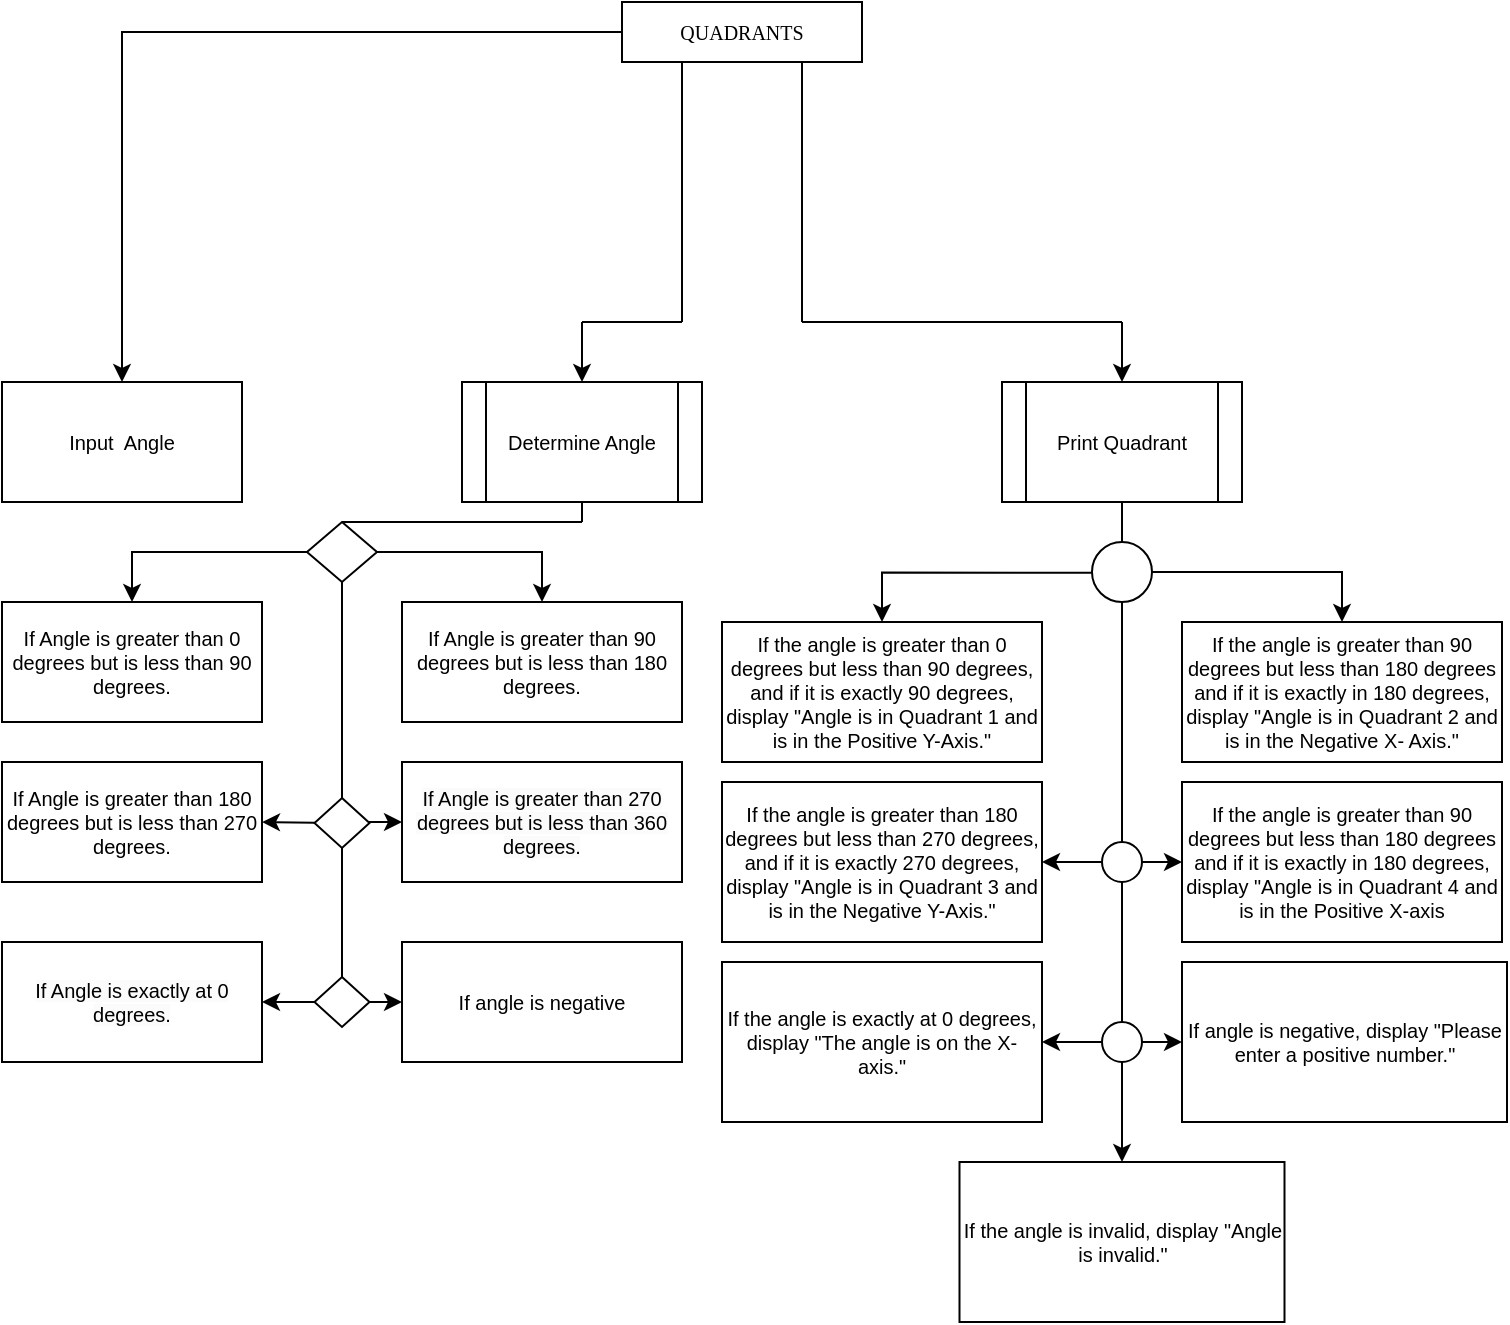<mxfile version="22.1.11" type="github">
  <diagram name="Page-1" id="pmZjG4wVhYeh3A2O9KnD">
    <mxGraphModel dx="504" dy="259" grid="1" gridSize="10" guides="1" tooltips="1" connect="1" arrows="1" fold="1" page="1" pageScale="1" pageWidth="850" pageHeight="1100" math="0" shadow="0">
      <root>
        <mxCell id="0" />
        <mxCell id="1" parent="0" />
        <mxCell id="XKppD3HnySolMZIYMSIO-2" value="" style="edgeStyle=orthogonalEdgeStyle;rounded=0;orthogonalLoop=1;jettySize=auto;html=1;fontSize=10;" edge="1" parent="1" source="XKppD3HnySolMZIYMSIO-3" target="XKppD3HnySolMZIYMSIO-4">
          <mxGeometry relative="1" as="geometry" />
        </mxCell>
        <mxCell id="XKppD3HnySolMZIYMSIO-3" value="&lt;font face=&quot;Verdana&quot; style=&quot;font-size: 10px;&quot;&gt;QUADRANTS&lt;/font&gt;" style="rounded=0;whiteSpace=wrap;html=1;fontSize=10;" vertex="1" parent="1">
          <mxGeometry x="360" y="140" width="120" height="30" as="geometry" />
        </mxCell>
        <mxCell id="XKppD3HnySolMZIYMSIO-4" value="Input&amp;nbsp; Angle" style="rounded=0;whiteSpace=wrap;html=1;fontSize=10;" vertex="1" parent="1">
          <mxGeometry x="50" y="330" width="120" height="60" as="geometry" />
        </mxCell>
        <mxCell id="XKppD3HnySolMZIYMSIO-5" value="Determine Angle" style="shape=process;whiteSpace=wrap;html=1;backgroundOutline=1;fontSize=10;" vertex="1" parent="1">
          <mxGeometry x="280" y="330" width="120" height="60" as="geometry" />
        </mxCell>
        <mxCell id="XKppD3HnySolMZIYMSIO-6" value="" style="edgeStyle=orthogonalEdgeStyle;rounded=0;orthogonalLoop=1;jettySize=auto;html=1;fontSize=10;" edge="1" parent="1" source="XKppD3HnySolMZIYMSIO-8" target="XKppD3HnySolMZIYMSIO-15">
          <mxGeometry relative="1" as="geometry" />
        </mxCell>
        <mxCell id="XKppD3HnySolMZIYMSIO-7" value="" style="edgeStyle=orthogonalEdgeStyle;rounded=0;orthogonalLoop=1;jettySize=auto;html=1;fontSize=10;" edge="1" parent="1" source="XKppD3HnySolMZIYMSIO-8" target="XKppD3HnySolMZIYMSIO-12">
          <mxGeometry relative="1" as="geometry" />
        </mxCell>
        <mxCell id="XKppD3HnySolMZIYMSIO-8" value="" style="rhombus;whiteSpace=wrap;html=1;fontSize=10;" vertex="1" parent="1">
          <mxGeometry x="202.5" y="400" width="35" height="30" as="geometry" />
        </mxCell>
        <mxCell id="XKppD3HnySolMZIYMSIO-9" value="" style="endArrow=none;html=1;rounded=0;exitX=0.5;exitY=0;exitDx=0;exitDy=0;fontSize=10;" edge="1" parent="1" source="XKppD3HnySolMZIYMSIO-8">
          <mxGeometry width="50" height="50" relative="1" as="geometry">
            <mxPoint x="340" y="290" as="sourcePoint" />
            <mxPoint x="340" y="400" as="targetPoint" />
          </mxGeometry>
        </mxCell>
        <mxCell id="XKppD3HnySolMZIYMSIO-10" value="&lt;span style=&quot;color: rgb(0, 0, 0); font-family: Helvetica; font-size: 10px; font-style: normal; font-variant-ligatures: normal; font-variant-caps: normal; font-weight: 400; letter-spacing: normal; orphans: 2; text-align: center; text-indent: 0px; text-transform: none; widows: 2; word-spacing: 0px; -webkit-text-stroke-width: 0px; background-color: rgb(251, 251, 251); text-decoration-thickness: initial; text-decoration-style: initial; text-decoration-color: initial; float: none; display: inline !important;&quot;&gt;If Angle is exactly at 0 degrees.&lt;/span&gt;" style="rounded=0;whiteSpace=wrap;html=1;fontSize=10;" vertex="1" parent="1">
          <mxGeometry x="50" y="610" width="130" height="60" as="geometry" />
        </mxCell>
        <mxCell id="XKppD3HnySolMZIYMSIO-11" value="If angle is negative" style="rounded=0;whiteSpace=wrap;html=1;fontSize=10;" vertex="1" parent="1">
          <mxGeometry x="250" y="610" width="140" height="60" as="geometry" />
        </mxCell>
        <mxCell id="XKppD3HnySolMZIYMSIO-12" value="&lt;font style=&quot;font-size: 10px;&quot;&gt;If Angle is greater than 90 degrees but is less than 180 degrees.&lt;/font&gt;" style="rounded=0;whiteSpace=wrap;html=1;fontSize=10;" vertex="1" parent="1">
          <mxGeometry x="250" y="440" width="140" height="60" as="geometry" />
        </mxCell>
        <mxCell id="XKppD3HnySolMZIYMSIO-13" value="&lt;span style=&quot;color: rgb(0, 0, 0); font-family: Helvetica; font-size: 10px; font-style: normal; font-variant-ligatures: normal; font-variant-caps: normal; font-weight: 400; letter-spacing: normal; orphans: 2; text-align: center; text-indent: 0px; text-transform: none; widows: 2; word-spacing: 0px; -webkit-text-stroke-width: 0px; background-color: rgb(251, 251, 251); text-decoration-thickness: initial; text-decoration-style: initial; text-decoration-color: initial; float: none; display: inline !important;&quot;&gt;If Angle is greater than 270 degrees but is less than 360 degrees.&lt;/span&gt;" style="rounded=0;whiteSpace=wrap;html=1;fontSize=10;" vertex="1" parent="1">
          <mxGeometry x="250" y="520" width="140" height="60" as="geometry" />
        </mxCell>
        <mxCell id="XKppD3HnySolMZIYMSIO-14" value="If Angle is greater than 180 degrees but is less than 270 degrees." style="rounded=0;whiteSpace=wrap;html=1;fontSize=10;" vertex="1" parent="1">
          <mxGeometry x="50" y="520" width="130" height="60" as="geometry" />
        </mxCell>
        <mxCell id="XKppD3HnySolMZIYMSIO-15" value="If Angle is greater than 0 degrees but is less than 90 degrees." style="rounded=0;whiteSpace=wrap;html=1;fontSize=10;" vertex="1" parent="1">
          <mxGeometry x="50" y="440" width="130" height="60" as="geometry" />
        </mxCell>
        <mxCell id="XKppD3HnySolMZIYMSIO-16" value="" style="endArrow=none;html=1;rounded=0;entryX=0.5;entryY=1;entryDx=0;entryDy=0;fontSize=10;" edge="1" parent="1">
          <mxGeometry width="50" height="50" relative="1" as="geometry">
            <mxPoint x="390" y="300" as="sourcePoint" />
            <mxPoint x="390" y="170" as="targetPoint" />
          </mxGeometry>
        </mxCell>
        <mxCell id="XKppD3HnySolMZIYMSIO-17" value="" style="endArrow=none;html=1;rounded=0;fontSize=10;" edge="1" parent="1">
          <mxGeometry width="50" height="50" relative="1" as="geometry">
            <mxPoint x="340" y="300" as="sourcePoint" />
            <mxPoint x="390" y="300" as="targetPoint" />
          </mxGeometry>
        </mxCell>
        <mxCell id="XKppD3HnySolMZIYMSIO-18" value="" style="endArrow=classic;html=1;rounded=0;entryX=0.5;entryY=0;entryDx=0;entryDy=0;fontSize=10;" edge="1" parent="1" target="XKppD3HnySolMZIYMSIO-5">
          <mxGeometry width="50" height="50" relative="1" as="geometry">
            <mxPoint x="340" y="300" as="sourcePoint" />
            <mxPoint x="470" y="220" as="targetPoint" />
          </mxGeometry>
        </mxCell>
        <mxCell id="XKppD3HnySolMZIYMSIO-19" value="" style="endArrow=classic;html=1;rounded=0;entryX=0.5;entryY=0;entryDx=0;entryDy=0;fontSize=10;" edge="1" parent="1" target="XKppD3HnySolMZIYMSIO-25">
          <mxGeometry width="50" height="50" relative="1" as="geometry">
            <mxPoint x="610" y="300" as="sourcePoint" />
            <mxPoint x="610" y="330" as="targetPoint" />
            <Array as="points">
              <mxPoint x="610" y="310" />
            </Array>
          </mxGeometry>
        </mxCell>
        <mxCell id="XKppD3HnySolMZIYMSIO-20" value="" style="endArrow=none;html=1;rounded=0;entryX=0.5;entryY=1;entryDx=0;entryDy=0;fontSize=10;" edge="1" parent="1" target="XKppD3HnySolMZIYMSIO-8">
          <mxGeometry width="50" height="50" relative="1" as="geometry">
            <mxPoint x="220" y="630" as="sourcePoint" />
            <mxPoint x="300" y="410" as="targetPoint" />
            <Array as="points">
              <mxPoint x="220" y="640" />
              <mxPoint x="220" y="630" />
            </Array>
          </mxGeometry>
        </mxCell>
        <mxCell id="XKppD3HnySolMZIYMSIO-21" value="" style="endArrow=classic;html=1;rounded=0;entryX=0;entryY=0.5;entryDx=0;entryDy=0;fontSize=10;" edge="1" parent="1" target="XKppD3HnySolMZIYMSIO-13">
          <mxGeometry width="50" height="50" relative="1" as="geometry">
            <mxPoint x="220" y="550" as="sourcePoint" />
            <mxPoint x="300" y="470" as="targetPoint" />
          </mxGeometry>
        </mxCell>
        <mxCell id="XKppD3HnySolMZIYMSIO-22" value="" style="endArrow=classic;html=1;rounded=0;entryX=1;entryY=0.5;entryDx=0;entryDy=0;fontSize=10;" edge="1" parent="1" target="XKppD3HnySolMZIYMSIO-14" source="qkKeoDyeiW4mvvNIhgha-11">
          <mxGeometry width="50" height="50" relative="1" as="geometry">
            <mxPoint x="220" y="550" as="sourcePoint" />
            <mxPoint x="260" y="560" as="targetPoint" />
          </mxGeometry>
        </mxCell>
        <mxCell id="XKppD3HnySolMZIYMSIO-23" value="" style="endArrow=classic;html=1;rounded=0;entryX=0;entryY=0.5;entryDx=0;entryDy=0;fontSize=10;" edge="1" parent="1" target="XKppD3HnySolMZIYMSIO-11">
          <mxGeometry width="50" height="50" relative="1" as="geometry">
            <mxPoint x="220" y="640" as="sourcePoint" />
            <mxPoint x="270" y="580" as="targetPoint" />
            <Array as="points" />
          </mxGeometry>
        </mxCell>
        <mxCell id="XKppD3HnySolMZIYMSIO-24" value="" style="endArrow=classic;html=1;rounded=0;entryX=1;entryY=0.5;entryDx=0;entryDy=0;fontSize=10;" edge="1" parent="1" target="XKppD3HnySolMZIYMSIO-10">
          <mxGeometry width="50" height="50" relative="1" as="geometry">
            <mxPoint x="220" y="640" as="sourcePoint" />
            <mxPoint x="280" y="590" as="targetPoint" />
          </mxGeometry>
        </mxCell>
        <mxCell id="XKppD3HnySolMZIYMSIO-25" value="Print Quadrant" style="shape=process;whiteSpace=wrap;html=1;backgroundOutline=1;fontSize=10;" vertex="1" parent="1">
          <mxGeometry x="550" y="330" width="120" height="60" as="geometry" />
        </mxCell>
        <mxCell id="XKppD3HnySolMZIYMSIO-26" value="" style="edgeStyle=orthogonalEdgeStyle;rounded=0;orthogonalLoop=1;jettySize=auto;html=1;fontSize=10;exitX=0.078;exitY=0.511;exitDx=0;exitDy=0;exitPerimeter=0;" edge="1" parent="1" source="qkKeoDyeiW4mvvNIhgha-10" target="XKppD3HnySolMZIYMSIO-34">
          <mxGeometry relative="1" as="geometry">
            <mxPoint x="592.5" y="425" as="sourcePoint" />
          </mxGeometry>
        </mxCell>
        <mxCell id="XKppD3HnySolMZIYMSIO-27" value="" style="edgeStyle=orthogonalEdgeStyle;rounded=0;orthogonalLoop=1;jettySize=auto;html=1;fontSize=10;" edge="1" parent="1" source="qkKeoDyeiW4mvvNIhgha-10" target="XKppD3HnySolMZIYMSIO-31">
          <mxGeometry relative="1" as="geometry">
            <mxPoint x="627.5" y="425" as="sourcePoint" />
          </mxGeometry>
        </mxCell>
        <mxCell id="XKppD3HnySolMZIYMSIO-29" value="If the angle is exactly at 0 degrees, display &quot;The angle is on the X-axis.&quot;" style="rounded=0;whiteSpace=wrap;html=1;fontSize=10;" vertex="1" parent="1">
          <mxGeometry x="410" y="620" width="160" height="80" as="geometry" />
        </mxCell>
        <mxCell id="XKppD3HnySolMZIYMSIO-30" value="If angle is negative, display &quot;Please enter a positive number.&quot;" style="rounded=0;whiteSpace=wrap;html=1;fontSize=10;" vertex="1" parent="1">
          <mxGeometry x="640" y="620" width="162.5" height="80" as="geometry" />
        </mxCell>
        <mxCell id="XKppD3HnySolMZIYMSIO-31" value="If the angle is greater than 90 degrees but less than 180 degrees and if it is exactly in 180 degrees, display &quot;Angle is in Quadrant 2 and is in the Negative X- Axis.&quot;" style="rounded=0;whiteSpace=wrap;html=1;fontSize=10;" vertex="1" parent="1">
          <mxGeometry x="640" y="450" width="160" height="70" as="geometry" />
        </mxCell>
        <mxCell id="XKppD3HnySolMZIYMSIO-32" value="If the angle is greater than 90 degrees but less than 180 degrees and if it is exactly in 180 degrees, display &quot;Angle is in Quadrant 4 and is in the Positive X-axis" style="rounded=0;whiteSpace=wrap;html=1;fontSize=10;" vertex="1" parent="1">
          <mxGeometry x="640" y="530" width="160" height="80" as="geometry" />
        </mxCell>
        <mxCell id="XKppD3HnySolMZIYMSIO-33" value="If the angle is greater than 180 degrees but less than 270 degrees, and if it is exactly 270 degrees, display &quot;Angle is in Quadrant 3 and is in the Negative Y-Axis.&quot;" style="rounded=0;whiteSpace=wrap;html=1;fontSize=10;" vertex="1" parent="1">
          <mxGeometry x="410" y="530" width="160" height="80" as="geometry" />
        </mxCell>
        <mxCell id="XKppD3HnySolMZIYMSIO-34" value="If the angle is greater than 0 degrees but less than 90 degrees, and if it is exactly 90 degrees, display &quot;Angle is in Quadrant 1 and is in the Positive Y-Axis.&quot;" style="rounded=0;whiteSpace=wrap;html=1;fontSize=10;" vertex="1" parent="1">
          <mxGeometry x="410" y="450" width="160" height="70" as="geometry" />
        </mxCell>
        <mxCell id="XKppD3HnySolMZIYMSIO-35" value="" style="endArrow=none;html=1;rounded=0;entryX=0.5;entryY=1;entryDx=0;entryDy=0;fontSize=10;" edge="1" parent="1">
          <mxGeometry width="50" height="50" relative="1" as="geometry">
            <mxPoint x="610" y="560" as="sourcePoint" />
            <mxPoint x="610" y="440" as="targetPoint" />
          </mxGeometry>
        </mxCell>
        <mxCell id="XKppD3HnySolMZIYMSIO-36" value="" style="endArrow=classic;html=1;rounded=0;entryX=0;entryY=0.5;entryDx=0;entryDy=0;fontSize=10;" edge="1" parent="1" target="XKppD3HnySolMZIYMSIO-32">
          <mxGeometry width="50" height="50" relative="1" as="geometry">
            <mxPoint x="620" y="570" as="sourcePoint" />
            <mxPoint x="690" y="480" as="targetPoint" />
          </mxGeometry>
        </mxCell>
        <mxCell id="XKppD3HnySolMZIYMSIO-37" value="" style="endArrow=classic;html=1;rounded=0;entryX=1;entryY=0.5;entryDx=0;entryDy=0;fontSize=10;" edge="1" parent="1" target="XKppD3HnySolMZIYMSIO-33">
          <mxGeometry width="50" height="50" relative="1" as="geometry">
            <mxPoint x="600" y="570" as="sourcePoint" />
            <mxPoint x="650" y="570" as="targetPoint" />
          </mxGeometry>
        </mxCell>
        <mxCell id="XKppD3HnySolMZIYMSIO-38" value="" style="endArrow=classic;html=1;rounded=0;entryX=0;entryY=0.5;entryDx=0;entryDy=0;fontSize=10;" edge="1" parent="1" target="XKppD3HnySolMZIYMSIO-30">
          <mxGeometry width="50" height="50" relative="1" as="geometry">
            <mxPoint x="620" y="660" as="sourcePoint" />
            <mxPoint x="670" y="590" as="targetPoint" />
            <Array as="points" />
          </mxGeometry>
        </mxCell>
        <mxCell id="XKppD3HnySolMZIYMSIO-39" value="" style="endArrow=classic;html=1;rounded=0;entryX=1;entryY=0.5;entryDx=0;entryDy=0;fontSize=10;" edge="1" parent="1" target="XKppD3HnySolMZIYMSIO-29">
          <mxGeometry width="50" height="50" relative="1" as="geometry">
            <mxPoint x="600" y="660" as="sourcePoint" />
            <mxPoint x="680" y="600" as="targetPoint" />
          </mxGeometry>
        </mxCell>
        <mxCell id="XKppD3HnySolMZIYMSIO-40" value="" style="endArrow=none;html=1;rounded=0;entryX=0.5;entryY=1;entryDx=0;entryDy=0;exitX=0.5;exitY=0;exitDx=0;exitDy=0;fontSize=10;" edge="1" parent="1" target="XKppD3HnySolMZIYMSIO-25">
          <mxGeometry width="50" height="50" relative="1" as="geometry">
            <mxPoint x="610" y="410" as="sourcePoint" />
            <mxPoint x="470" y="340" as="targetPoint" />
          </mxGeometry>
        </mxCell>
        <mxCell id="XKppD3HnySolMZIYMSIO-41" value="" style="endArrow=none;html=1;rounded=0;entryX=0.75;entryY=1;entryDx=0;entryDy=0;fontSize=10;" edge="1" parent="1" target="XKppD3HnySolMZIYMSIO-3">
          <mxGeometry width="50" height="50" relative="1" as="geometry">
            <mxPoint x="450" y="300" as="sourcePoint" />
            <mxPoint x="400" y="180" as="targetPoint" />
          </mxGeometry>
        </mxCell>
        <mxCell id="XKppD3HnySolMZIYMSIO-42" value="" style="endArrow=none;html=1;rounded=0;fontSize=10;" edge="1" parent="1">
          <mxGeometry width="50" height="50" relative="1" as="geometry">
            <mxPoint x="610" y="300" as="sourcePoint" />
            <mxPoint x="450" y="300" as="targetPoint" />
          </mxGeometry>
        </mxCell>
        <mxCell id="XKppD3HnySolMZIYMSIO-46" value="" style="endArrow=none;html=1;rounded=0;fontSize=10;entryX=0.5;entryY=1;entryDx=0;entryDy=0;" edge="1" parent="1" target="XKppD3HnySolMZIYMSIO-5">
          <mxGeometry width="50" height="50" relative="1" as="geometry">
            <mxPoint x="340" y="400" as="sourcePoint" />
            <mxPoint x="350" y="410" as="targetPoint" />
          </mxGeometry>
        </mxCell>
        <mxCell id="qkKeoDyeiW4mvvNIhgha-1" value="If the angle is invalid, display &quot;Angle is invalid.&quot;" style="rounded=0;whiteSpace=wrap;html=1;fontSize=10;" vertex="1" parent="1">
          <mxGeometry x="528.75" y="720" width="162.5" height="80" as="geometry" />
        </mxCell>
        <mxCell id="qkKeoDyeiW4mvvNIhgha-2" value="" style="endArrow=classic;html=1;rounded=0;entryX=0.5;entryY=0;entryDx=0;entryDy=0;fontSize=10;exitX=0.5;exitY=1;exitDx=0;exitDy=0;" edge="1" parent="1" target="qkKeoDyeiW4mvvNIhgha-1">
          <mxGeometry width="50" height="50" relative="1" as="geometry">
            <mxPoint x="610" y="710" as="sourcePoint" />
            <mxPoint x="638" y="670" as="targetPoint" />
            <Array as="points" />
          </mxGeometry>
        </mxCell>
        <mxCell id="qkKeoDyeiW4mvvNIhgha-4" value="" style="ellipse;whiteSpace=wrap;html=1;aspect=fixed;" vertex="1" parent="1">
          <mxGeometry x="600" y="560" width="20" height="20" as="geometry" />
        </mxCell>
        <mxCell id="qkKeoDyeiW4mvvNIhgha-5" value="" style="ellipse;whiteSpace=wrap;html=1;aspect=fixed;" vertex="1" parent="1">
          <mxGeometry x="600" y="650" width="20" height="20" as="geometry" />
        </mxCell>
        <mxCell id="qkKeoDyeiW4mvvNIhgha-8" value="" style="endArrow=none;html=1;rounded=0;entryX=0.5;entryY=1;entryDx=0;entryDy=0;fontSize=10;exitX=0.5;exitY=0;exitDx=0;exitDy=0;" edge="1" parent="1" source="qkKeoDyeiW4mvvNIhgha-5" target="qkKeoDyeiW4mvvNIhgha-4">
          <mxGeometry width="50" height="50" relative="1" as="geometry">
            <mxPoint x="610" y="600" as="sourcePoint" />
            <mxPoint x="620" y="450" as="targetPoint" />
          </mxGeometry>
        </mxCell>
        <mxCell id="qkKeoDyeiW4mvvNIhgha-9" value="" style="endArrow=none;html=1;rounded=0;entryX=0.5;entryY=1;entryDx=0;entryDy=0;fontSize=10;" edge="1" parent="1" target="qkKeoDyeiW4mvvNIhgha-5">
          <mxGeometry width="50" height="50" relative="1" as="geometry">
            <mxPoint x="610" y="710" as="sourcePoint" />
            <mxPoint x="620" y="590" as="targetPoint" />
          </mxGeometry>
        </mxCell>
        <mxCell id="qkKeoDyeiW4mvvNIhgha-10" value="" style="ellipse;whiteSpace=wrap;html=1;aspect=fixed;" vertex="1" parent="1">
          <mxGeometry x="595" y="410" width="30" height="30" as="geometry" />
        </mxCell>
        <mxCell id="qkKeoDyeiW4mvvNIhgha-12" value="" style="rhombus;whiteSpace=wrap;html=1;fontSize=10;" vertex="1" parent="1">
          <mxGeometry x="206.25" y="627.5" width="27.5" height="25" as="geometry" />
        </mxCell>
        <mxCell id="qkKeoDyeiW4mvvNIhgha-13" value="" style="endArrow=classic;html=1;rounded=0;entryX=1;entryY=0.5;entryDx=0;entryDy=0;fontSize=10;" edge="1" parent="1" target="qkKeoDyeiW4mvvNIhgha-11">
          <mxGeometry width="50" height="50" relative="1" as="geometry">
            <mxPoint x="220" y="550" as="sourcePoint" />
            <mxPoint x="180" y="550" as="targetPoint" />
          </mxGeometry>
        </mxCell>
        <mxCell id="qkKeoDyeiW4mvvNIhgha-11" value="" style="rhombus;whiteSpace=wrap;html=1;fontSize=10;" vertex="1" parent="1">
          <mxGeometry x="206.25" y="538" width="27.5" height="25" as="geometry" />
        </mxCell>
      </root>
    </mxGraphModel>
  </diagram>
</mxfile>
